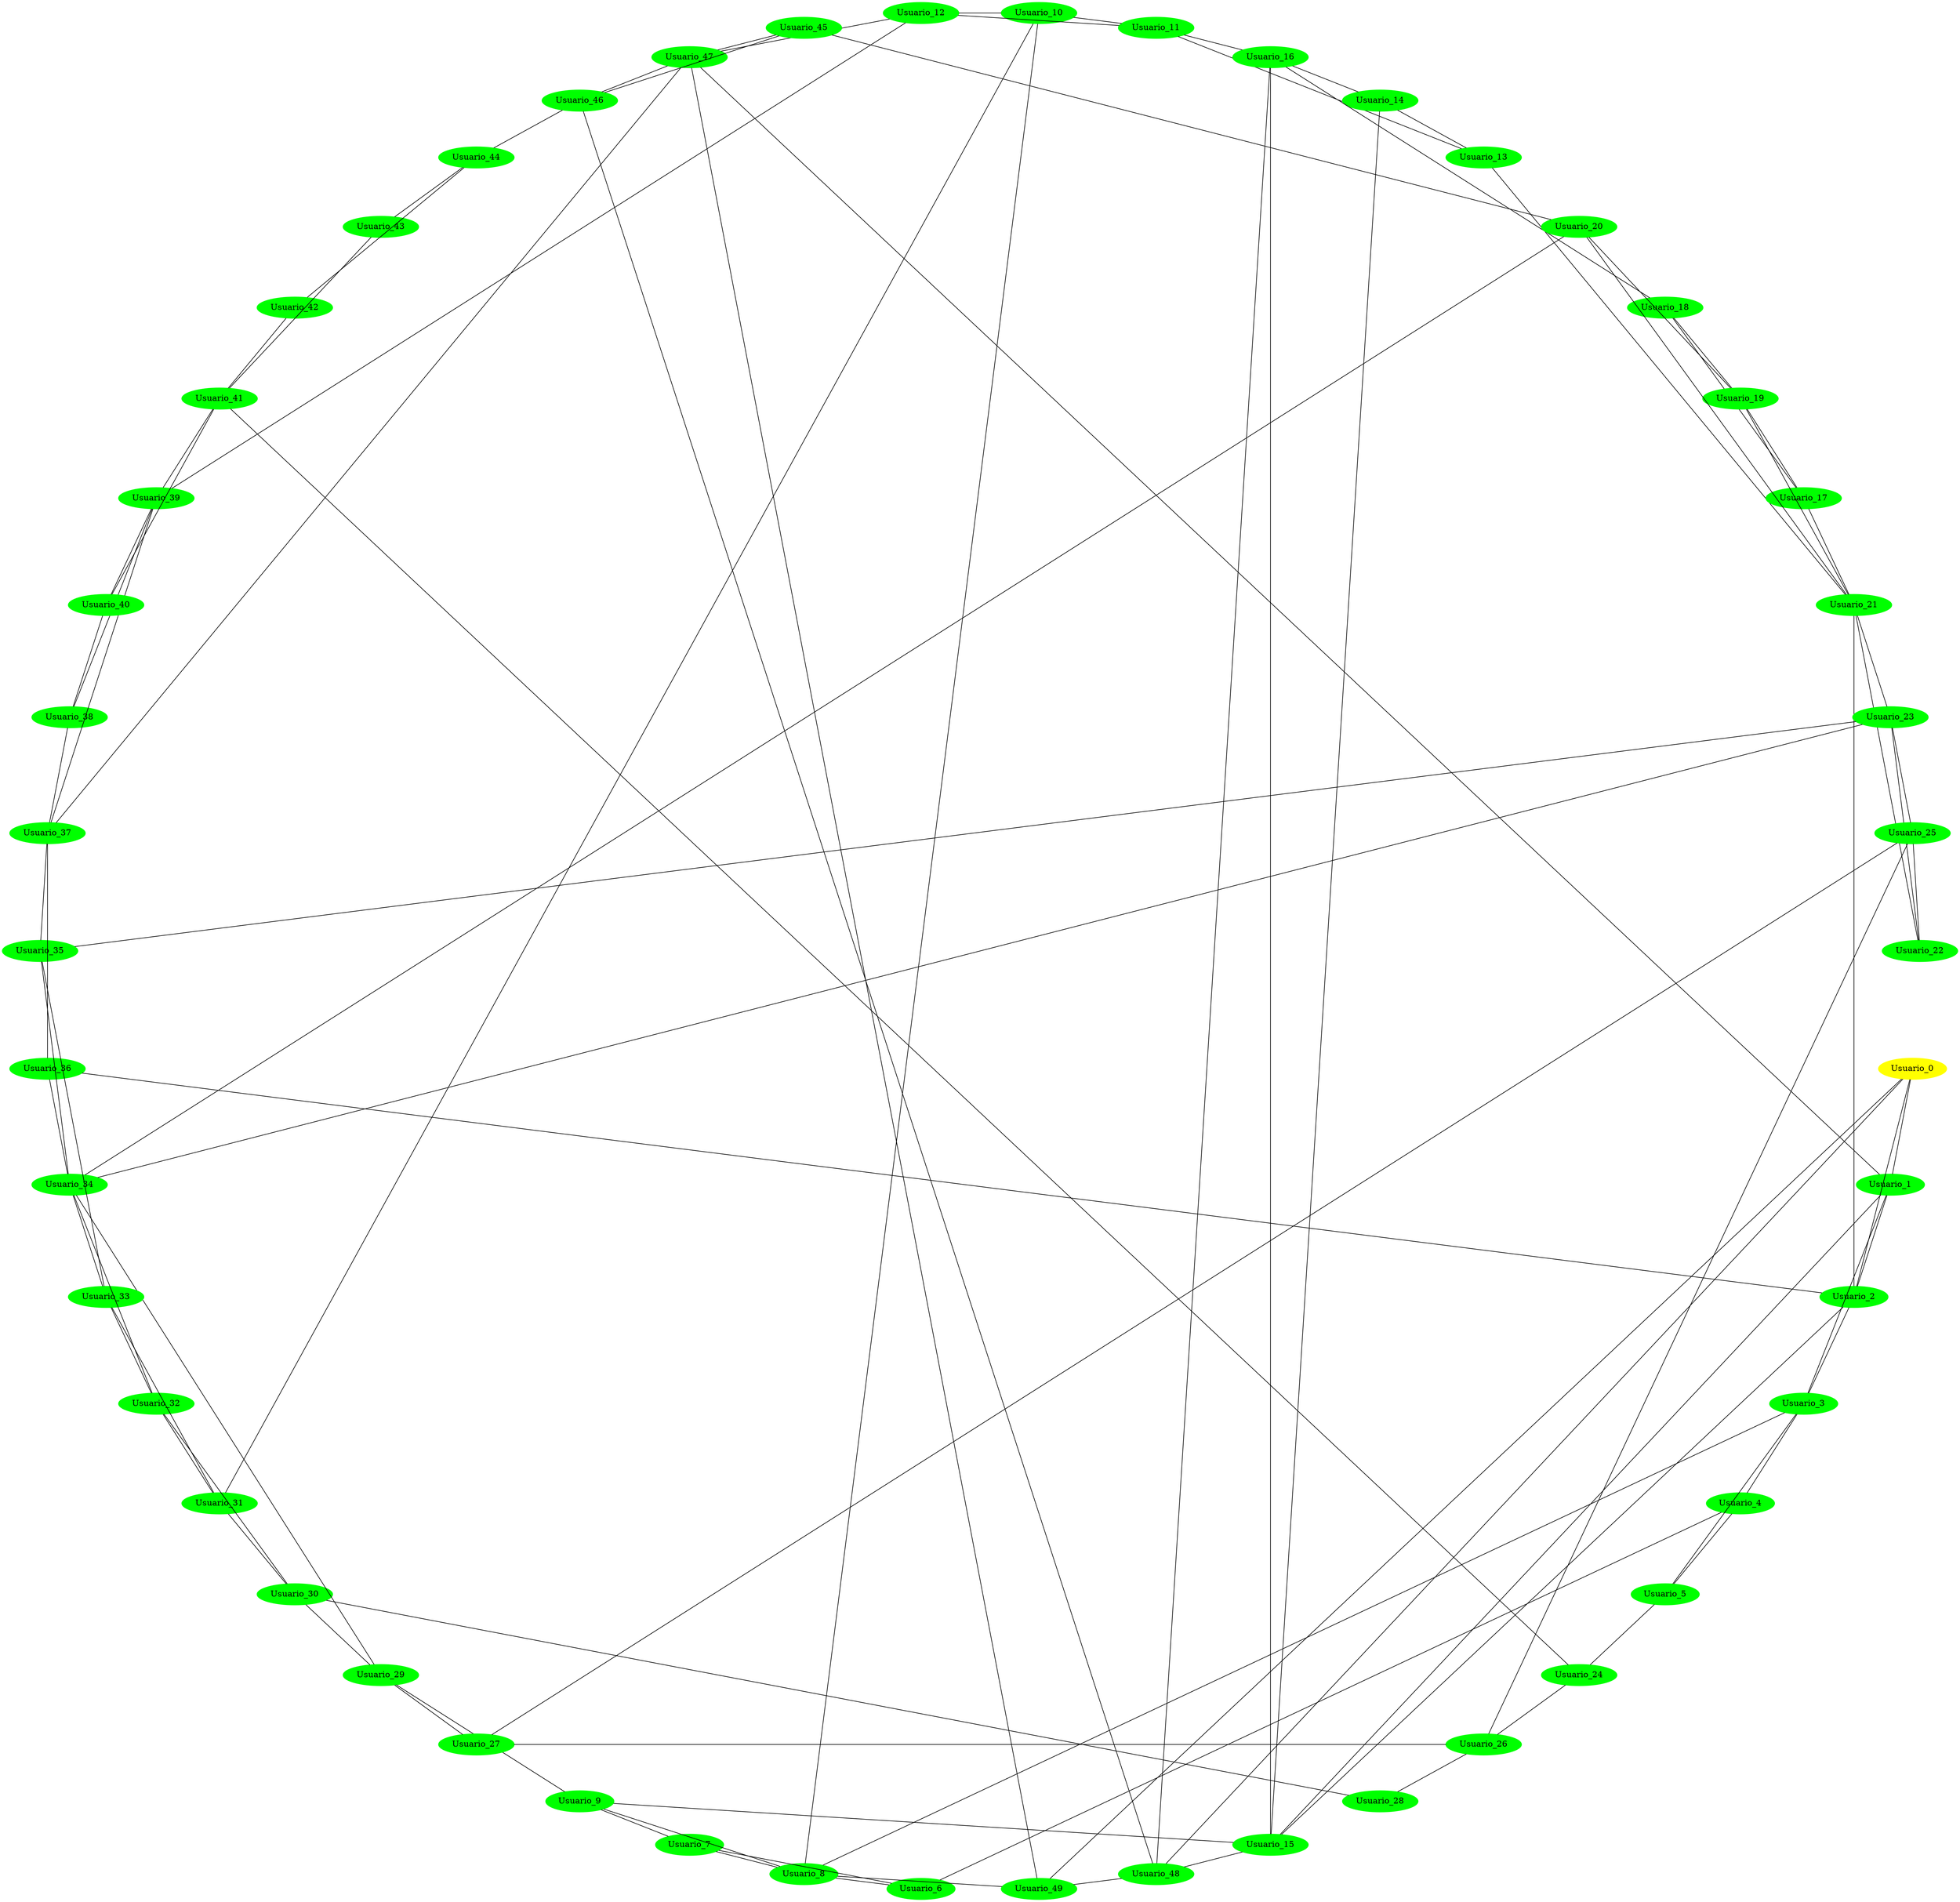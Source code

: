 graph Epidemia {
    layout=circo;
    node [style=filled];
    0 [label="Usuario_0" color=yellow];
    1 [label="Usuario_1" color=green];
    2 [label="Usuario_2" color=green];
    3 [label="Usuario_3" color=green];
    4 [label="Usuario_4" color=green];
    5 [label="Usuario_5" color=green];
    6 [label="Usuario_6" color=green];
    7 [label="Usuario_7" color=green];
    8 [label="Usuario_8" color=green];
    9 [label="Usuario_9" color=green];
    10 [label="Usuario_10" color=green];
    11 [label="Usuario_11" color=green];
    12 [label="Usuario_12" color=green];
    13 [label="Usuario_13" color=green];
    14 [label="Usuario_14" color=green];
    15 [label="Usuario_15" color=green];
    16 [label="Usuario_16" color=green];
    17 [label="Usuario_17" color=green];
    18 [label="Usuario_18" color=green];
    19 [label="Usuario_19" color=green];
    20 [label="Usuario_20" color=green];
    21 [label="Usuario_21" color=green];
    22 [label="Usuario_22" color=green];
    23 [label="Usuario_23" color=green];
    24 [label="Usuario_24" color=green];
    25 [label="Usuario_25" color=green];
    26 [label="Usuario_26" color=green];
    27 [label="Usuario_27" color=green];
    28 [label="Usuario_28" color=green];
    29 [label="Usuario_29" color=green];
    30 [label="Usuario_30" color=green];
    31 [label="Usuario_31" color=green];
    32 [label="Usuario_32" color=green];
    33 [label="Usuario_33" color=green];
    34 [label="Usuario_34" color=green];
    35 [label="Usuario_35" color=green];
    36 [label="Usuario_36" color=green];
    37 [label="Usuario_37" color=green];
    38 [label="Usuario_38" color=green];
    39 [label="Usuario_39" color=green];
    40 [label="Usuario_40" color=green];
    41 [label="Usuario_41" color=green];
    42 [label="Usuario_42" color=green];
    43 [label="Usuario_43" color=green];
    44 [label="Usuario_44" color=green];
    45 [label="Usuario_45" color=green];
    46 [label="Usuario_46" color=green];
    47 [label="Usuario_47" color=green];
    48 [label="Usuario_48" color=green];
    49 [label="Usuario_49" color=green];
    0 -- 1;
    0 -- 2;
    0 -- 48;
    0 -- 49;
    1 -- 15;
    1 -- 2;
    1 -- 3;
    1 -- 47;
    2 -- 36;
    2 -- 21;
    2 -- 3;
    2 -- 15;
    3 -- 8;
    3 -- 4;
    3 -- 5;
    4 -- 5;
    4 -- 6;
    5 -- 24;
    6 -- 7;
    6 -- 8;
    7 -- 8;
    7 -- 9;
    8 -- 49;
    8 -- 9;
    8 -- 10;
    9 -- 29;
    9 -- 15;
    10 -- 31;
    10 -- 11;
    10 -- 12;
    11 -- 16;
    11 -- 12;
    11 -- 13;
    12 -- 47;
    12 -- 39;
    13 -- 14;
    13 -- 21;
    14 -- 15;
    14 -- 16;
    15 -- 16;
    15 -- 48;
    16 -- 48;
    16 -- 18;
    17 -- 21;
    17 -- 18;
    17 -- 19;
    18 -- 19;
    19 -- 20;
    19 -- 21;
    20 -- 45;
    20 -- 21;
    20 -- 34;
    21 -- 22;
    21 -- 23;
    22 -- 23;
    22 -- 25;
    23 -- 35;
    23 -- 34;
    23 -- 25;
    24 -- 41;
    24 -- 26;
    25 -- 26;
    25 -- 27;
    26 -- 27;
    26 -- 28;
    27 -- 29;
    28 -- 30;
    29 -- 34;
    29 -- 30;
    30 -- 31;
    30 -- 32;
    31 -- 32;
    31 -- 33;
    32 -- 33;
    32 -- 34;
    33 -- 34;
    33 -- 35;
    34 -- 35;
    34 -- 36;
    35 -- 37;
    36 -- 37;
    37 -- 47;
    37 -- 38;
    37 -- 39;
    38 -- 39;
    38 -- 40;
    39 -- 40;
    39 -- 41;
    40 -- 41;
    41 -- 42;
    41 -- 43;
    42 -- 44;
    43 -- 44;
    44 -- 46;
    45 -- 46;
    45 -- 47;
    46 -- 47;
    46 -- 48;
    47 -- 49;
    48 -- 49;
}
